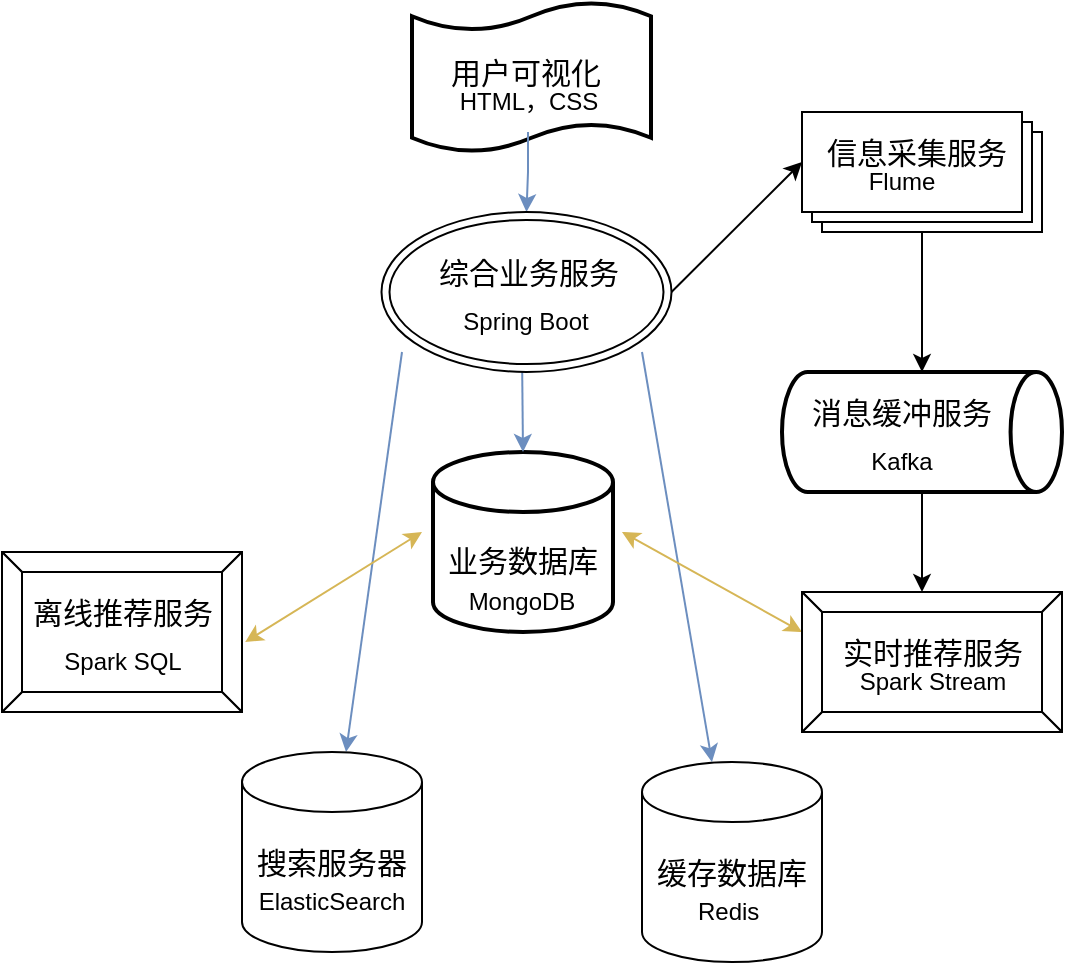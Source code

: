 <mxfile version="21.0.10" type="github">
  <diagram name="第 1 页" id="75bUVRa-2WxDptlN_7ox">
    <mxGraphModel dx="794" dy="516" grid="1" gridSize="10" guides="1" tooltips="1" connect="1" arrows="1" fold="1" page="1" pageScale="1" pageWidth="827" pageHeight="1169" math="0" shadow="0">
      <root>
        <mxCell id="0" />
        <mxCell id="1" parent="0" />
        <mxCell id="AJztc_lYmS9RJWx58ISs-16" style="rounded=0;orthogonalLoop=1;jettySize=auto;html=1;exitX=0;exitY=1;exitDx=0;exitDy=0;fillColor=#dae8fc;strokeColor=#6c8ebf;" edge="1" parent="1" target="AJztc_lYmS9RJWx58ISs-12">
          <mxGeometry relative="1" as="geometry">
            <mxPoint x="360" y="180" as="sourcePoint" />
          </mxGeometry>
        </mxCell>
        <mxCell id="AJztc_lYmS9RJWx58ISs-17" style="rounded=0;orthogonalLoop=1;jettySize=auto;html=1;exitX=1;exitY=1;exitDx=0;exitDy=0;entryX=0.5;entryY=0;entryDx=0;entryDy=0;entryPerimeter=0;fillColor=#dae8fc;strokeColor=#6c8ebf;" edge="1" parent="1">
          <mxGeometry relative="1" as="geometry">
            <mxPoint x="480" y="180" as="sourcePoint" />
            <mxPoint x="515" y="385" as="targetPoint" />
          </mxGeometry>
        </mxCell>
        <mxCell id="AJztc_lYmS9RJWx58ISs-8" value="" style="strokeWidth=2;html=1;shape=mxgraph.flowchart.database;whiteSpace=wrap;" vertex="1" parent="1">
          <mxGeometry x="375.5" y="230" width="90" height="90" as="geometry" />
        </mxCell>
        <mxCell id="AJztc_lYmS9RJWx58ISs-9" value="&lt;br style=&quot;border-color: var(--border-color); font-size: 15px;&quot;&gt;业务数据库" style="text;html=1;strokeColor=none;fillColor=none;align=center;verticalAlign=middle;whiteSpace=wrap;rounded=0;fontSize=15;" vertex="1" parent="1">
          <mxGeometry x="374.5" y="260" width="91" height="30" as="geometry" />
        </mxCell>
        <mxCell id="AJztc_lYmS9RJWx58ISs-12" value="" style="shape=cylinder3;whiteSpace=wrap;html=1;boundedLbl=1;backgroundOutline=1;size=15;" vertex="1" parent="1">
          <mxGeometry x="280" y="380" width="90" height="100" as="geometry" />
        </mxCell>
        <mxCell id="AJztc_lYmS9RJWx58ISs-13" value="搜索服务器" style="text;html=1;strokeColor=none;fillColor=none;align=center;verticalAlign=middle;whiteSpace=wrap;rounded=0;fontSize=15;" vertex="1" parent="1">
          <mxGeometry x="285" y="425" width="80" height="20" as="geometry" />
        </mxCell>
        <mxCell id="AJztc_lYmS9RJWx58ISs-24" value="" style="endArrow=classic;startArrow=classic;html=1;rounded=0;entryX=0;entryY=0.5;entryDx=0;entryDy=0;fillColor=#fff2cc;strokeColor=#d6b656;" edge="1" parent="1">
          <mxGeometry width="50" height="50" relative="1" as="geometry">
            <mxPoint x="470" y="270" as="sourcePoint" />
            <mxPoint x="560" y="320" as="targetPoint" />
          </mxGeometry>
        </mxCell>
        <mxCell id="AJztc_lYmS9RJWx58ISs-25" value="" style="endArrow=classic;startArrow=classic;html=1;rounded=0;fillColor=#fff2cc;strokeColor=#d6b656;exitX=1.013;exitY=0.563;exitDx=0;exitDy=0;exitPerimeter=0;" edge="1" parent="1" source="AJztc_lYmS9RJWx58ISs-61">
          <mxGeometry width="50" height="50" relative="1" as="geometry">
            <mxPoint x="280" y="265" as="sourcePoint" />
            <mxPoint x="370" y="270" as="targetPoint" />
          </mxGeometry>
        </mxCell>
        <mxCell id="AJztc_lYmS9RJWx58ISs-30" style="edgeStyle=orthogonalEdgeStyle;rounded=0;orthogonalLoop=1;jettySize=auto;html=1;exitX=0.5;exitY=1;exitDx=0;exitDy=0;entryX=0.5;entryY=0;entryDx=0;entryDy=0;" edge="1" parent="1">
          <mxGeometry relative="1" as="geometry">
            <mxPoint x="620" y="120" as="sourcePoint" />
            <mxPoint x="620" y="190" as="targetPoint" />
          </mxGeometry>
        </mxCell>
        <mxCell id="AJztc_lYmS9RJWx58ISs-31" style="edgeStyle=orthogonalEdgeStyle;rounded=0;orthogonalLoop=1;jettySize=auto;html=1;exitX=0.5;exitY=1;exitDx=0;exitDy=0;entryX=0.5;entryY=0;entryDx=0;entryDy=0;" edge="1" parent="1" source="AJztc_lYmS9RJWx58ISs-35">
          <mxGeometry relative="1" as="geometry">
            <mxPoint x="620" y="230" as="sourcePoint" />
            <mxPoint x="620" y="300" as="targetPoint" />
          </mxGeometry>
        </mxCell>
        <mxCell id="AJztc_lYmS9RJWx58ISs-33" value="" style="endArrow=classic;startArrow=classic;html=1;rounded=0;entryX=0.5;entryY=1;entryDx=0;entryDy=0;exitX=0.5;exitY=0;exitDx=0;exitDy=0;exitPerimeter=0;fillColor=#dae8fc;strokeColor=#6c8ebf;" edge="1" parent="1" source="AJztc_lYmS9RJWx58ISs-8">
          <mxGeometry width="50" height="50" relative="1" as="geometry">
            <mxPoint x="420" y="220" as="sourcePoint" />
            <mxPoint x="420" y="180" as="targetPoint" />
          </mxGeometry>
        </mxCell>
        <mxCell id="AJztc_lYmS9RJWx58ISs-35" value="" style="strokeWidth=2;html=1;shape=mxgraph.flowchart.direct_data;whiteSpace=wrap;" vertex="1" parent="1">
          <mxGeometry x="550" y="190" width="140" height="60" as="geometry" />
        </mxCell>
        <mxCell id="AJztc_lYmS9RJWx58ISs-41" value="ElasticSearch" style="text;html=1;strokeColor=none;fillColor=none;align=center;verticalAlign=middle;whiteSpace=wrap;rounded=0;" vertex="1" parent="1">
          <mxGeometry x="295" y="440" width="60" height="30" as="geometry" />
        </mxCell>
        <mxCell id="AJztc_lYmS9RJWx58ISs-44" value="" style="shape=cylinder3;whiteSpace=wrap;html=1;boundedLbl=1;backgroundOutline=1;size=15;" vertex="1" parent="1">
          <mxGeometry x="480" y="385" width="90" height="100" as="geometry" />
        </mxCell>
        <mxCell id="AJztc_lYmS9RJWx58ISs-45" value="缓存数据库" style="text;html=1;strokeColor=none;fillColor=none;align=center;verticalAlign=middle;whiteSpace=wrap;rounded=0;fontSize=15;" vertex="1" parent="1">
          <mxGeometry x="485" y="430" width="80" height="20" as="geometry" />
        </mxCell>
        <mxCell id="AJztc_lYmS9RJWx58ISs-46" value="Redis&amp;nbsp;" style="text;html=1;strokeColor=none;fillColor=none;align=center;verticalAlign=middle;whiteSpace=wrap;rounded=0;" vertex="1" parent="1">
          <mxGeometry x="495" y="445" width="60" height="30" as="geometry" />
        </mxCell>
        <mxCell id="AJztc_lYmS9RJWx58ISs-47" value="MongoDB" style="text;html=1;strokeColor=none;fillColor=none;align=center;verticalAlign=middle;whiteSpace=wrap;rounded=0;" vertex="1" parent="1">
          <mxGeometry x="390" y="290" width="60" height="30" as="geometry" />
        </mxCell>
        <mxCell id="AJztc_lYmS9RJWx58ISs-48" value="" style="verticalLabelPosition=bottom;verticalAlign=top;html=1;shape=mxgraph.basic.layered_rect;dx=10;outlineConnect=0;whiteSpace=wrap;" vertex="1" parent="1">
          <mxGeometry x="560" y="60" width="120" height="60" as="geometry" />
        </mxCell>
        <mxCell id="AJztc_lYmS9RJWx58ISs-49" value="信息采集服务" style="text;html=1;strokeColor=none;fillColor=none;align=center;verticalAlign=middle;whiteSpace=wrap;rounded=0;fontSize=15;" vertex="1" parent="1">
          <mxGeometry x="570" y="70" width="95" height="20" as="geometry" />
        </mxCell>
        <mxCell id="AJztc_lYmS9RJWx58ISs-50" value="Flume" style="text;html=1;strokeColor=none;fillColor=none;align=center;verticalAlign=middle;whiteSpace=wrap;rounded=0;" vertex="1" parent="1">
          <mxGeometry x="580" y="80" width="60" height="30" as="geometry" />
        </mxCell>
        <mxCell id="AJztc_lYmS9RJWx58ISs-51" value="消息缓冲服务" style="text;html=1;strokeColor=none;fillColor=none;align=center;verticalAlign=middle;whiteSpace=wrap;rounded=0;fontSize=15;" vertex="1" parent="1">
          <mxGeometry x="560" y="200" width="100" height="20" as="geometry" />
        </mxCell>
        <mxCell id="AJztc_lYmS9RJWx58ISs-52" value="Kafka" style="text;html=1;strokeColor=none;fillColor=none;align=center;verticalAlign=middle;whiteSpace=wrap;rounded=0;" vertex="1" parent="1">
          <mxGeometry x="580" y="220" width="60" height="30" as="geometry" />
        </mxCell>
        <mxCell id="AJztc_lYmS9RJWx58ISs-55" value="" style="shape=tape;whiteSpace=wrap;html=1;strokeWidth=2;size=0.19" vertex="1" parent="1">
          <mxGeometry x="365" y="5" width="119.5" height="75" as="geometry" />
        </mxCell>
        <mxCell id="AJztc_lYmS9RJWx58ISs-56" value="用户可视化" style="text;html=1;strokeColor=none;fillColor=none;align=center;verticalAlign=middle;whiteSpace=wrap;rounded=0;fontSize=15;" vertex="1" parent="1">
          <mxGeometry x="382.25" y="30" width="80" height="20" as="geometry" />
        </mxCell>
        <mxCell id="AJztc_lYmS9RJWx58ISs-75" style="edgeStyle=orthogonalEdgeStyle;rounded=0;orthogonalLoop=1;jettySize=auto;html=1;exitX=0.5;exitY=1;exitDx=0;exitDy=0;entryX=0.5;entryY=0;entryDx=0;entryDy=0;fillColor=#dae8fc;strokeColor=#6c8ebf;" edge="1" parent="1" source="AJztc_lYmS9RJWx58ISs-57" target="AJztc_lYmS9RJWx58ISs-68">
          <mxGeometry relative="1" as="geometry" />
        </mxCell>
        <mxCell id="AJztc_lYmS9RJWx58ISs-57" value="HTML，CSS" style="text;html=1;strokeColor=none;fillColor=none;align=center;verticalAlign=middle;whiteSpace=wrap;rounded=0;" vertex="1" parent="1">
          <mxGeometry x="380.5" y="40" width="85" height="30" as="geometry" />
        </mxCell>
        <mxCell id="AJztc_lYmS9RJWx58ISs-61" value="" style="labelPosition=center;verticalLabelPosition=middle;align=center;html=1;shape=mxgraph.basic.button;dx=10;whiteSpace=wrap;" vertex="1" parent="1">
          <mxGeometry x="160" y="280" width="120" height="80" as="geometry" />
        </mxCell>
        <mxCell id="AJztc_lYmS9RJWx58ISs-62" value="" style="labelPosition=center;verticalLabelPosition=middle;align=center;html=1;shape=mxgraph.basic.button;dx=10;whiteSpace=wrap;" vertex="1" parent="1">
          <mxGeometry x="560" y="300" width="130" height="70" as="geometry" />
        </mxCell>
        <mxCell id="AJztc_lYmS9RJWx58ISs-63" value="离线推荐服务" style="text;html=1;strokeColor=none;fillColor=none;align=center;verticalAlign=middle;whiteSpace=wrap;rounded=0;fontSize=15;" vertex="1" parent="1">
          <mxGeometry x="172.5" y="300" width="95" height="20" as="geometry" />
        </mxCell>
        <mxCell id="AJztc_lYmS9RJWx58ISs-64" value="实时推荐服务" style="text;html=1;strokeColor=none;fillColor=none;align=center;verticalAlign=middle;whiteSpace=wrap;rounded=0;fontSize=15;" vertex="1" parent="1">
          <mxGeometry x="577.5" y="320" width="95" height="20" as="geometry" />
        </mxCell>
        <mxCell id="AJztc_lYmS9RJWx58ISs-65" value="Spark SQL" style="text;html=1;strokeColor=none;fillColor=none;align=center;verticalAlign=middle;whiteSpace=wrap;rounded=0;" vertex="1" parent="1">
          <mxGeometry x="182.5" y="320" width="75" height="30" as="geometry" />
        </mxCell>
        <mxCell id="AJztc_lYmS9RJWx58ISs-66" value="Spark Stream" style="text;html=1;strokeColor=none;fillColor=none;align=center;verticalAlign=middle;whiteSpace=wrap;rounded=0;" vertex="1" parent="1">
          <mxGeometry x="582.5" y="330" width="85" height="30" as="geometry" />
        </mxCell>
        <mxCell id="AJztc_lYmS9RJWx58ISs-69" value="" style="endArrow=classic;startArrow=classic;html=1;rounded=0;exitX=0.5;exitY=0;exitDx=0;exitDy=0;fillColor=#dae8fc;strokeColor=#6c8ebf;entryX=0.5;entryY=1;entryDx=0;entryDy=0;entryPerimeter=0;" edge="1" parent="1" target="AJztc_lYmS9RJWx58ISs-68">
          <mxGeometry width="50" height="50" relative="1" as="geometry">
            <mxPoint x="420" y="140" as="sourcePoint" />
            <mxPoint x="420" y="80" as="targetPoint" />
          </mxGeometry>
        </mxCell>
        <mxCell id="AJztc_lYmS9RJWx58ISs-74" style="rounded=0;orthogonalLoop=1;jettySize=auto;html=1;exitX=1;exitY=0.5;exitDx=0;exitDy=0;entryX=0;entryY=0;entryDx=0;entryDy=25;entryPerimeter=0;" edge="1" parent="1" source="AJztc_lYmS9RJWx58ISs-68" target="AJztc_lYmS9RJWx58ISs-48">
          <mxGeometry relative="1" as="geometry" />
        </mxCell>
        <mxCell id="AJztc_lYmS9RJWx58ISs-68" value="" style="ellipse;shape=doubleEllipse;whiteSpace=wrap;html=1;" vertex="1" parent="1">
          <mxGeometry x="349.75" y="110" width="145" height="80" as="geometry" />
        </mxCell>
        <mxCell id="AJztc_lYmS9RJWx58ISs-72" value="综合业务服务" style="text;html=1;strokeColor=none;fillColor=none;align=center;verticalAlign=middle;whiteSpace=wrap;rounded=0;fontSize=15;" vertex="1" parent="1">
          <mxGeometry x="375.5" y="130" width="94.5" height="20" as="geometry" />
        </mxCell>
        <mxCell id="AJztc_lYmS9RJWx58ISs-73" value="Spring Boot" style="text;html=1;strokeColor=none;fillColor=none;align=center;verticalAlign=middle;whiteSpace=wrap;rounded=0;" vertex="1" parent="1">
          <mxGeometry x="384" y="150" width="76" height="30" as="geometry" />
        </mxCell>
      </root>
    </mxGraphModel>
  </diagram>
</mxfile>
